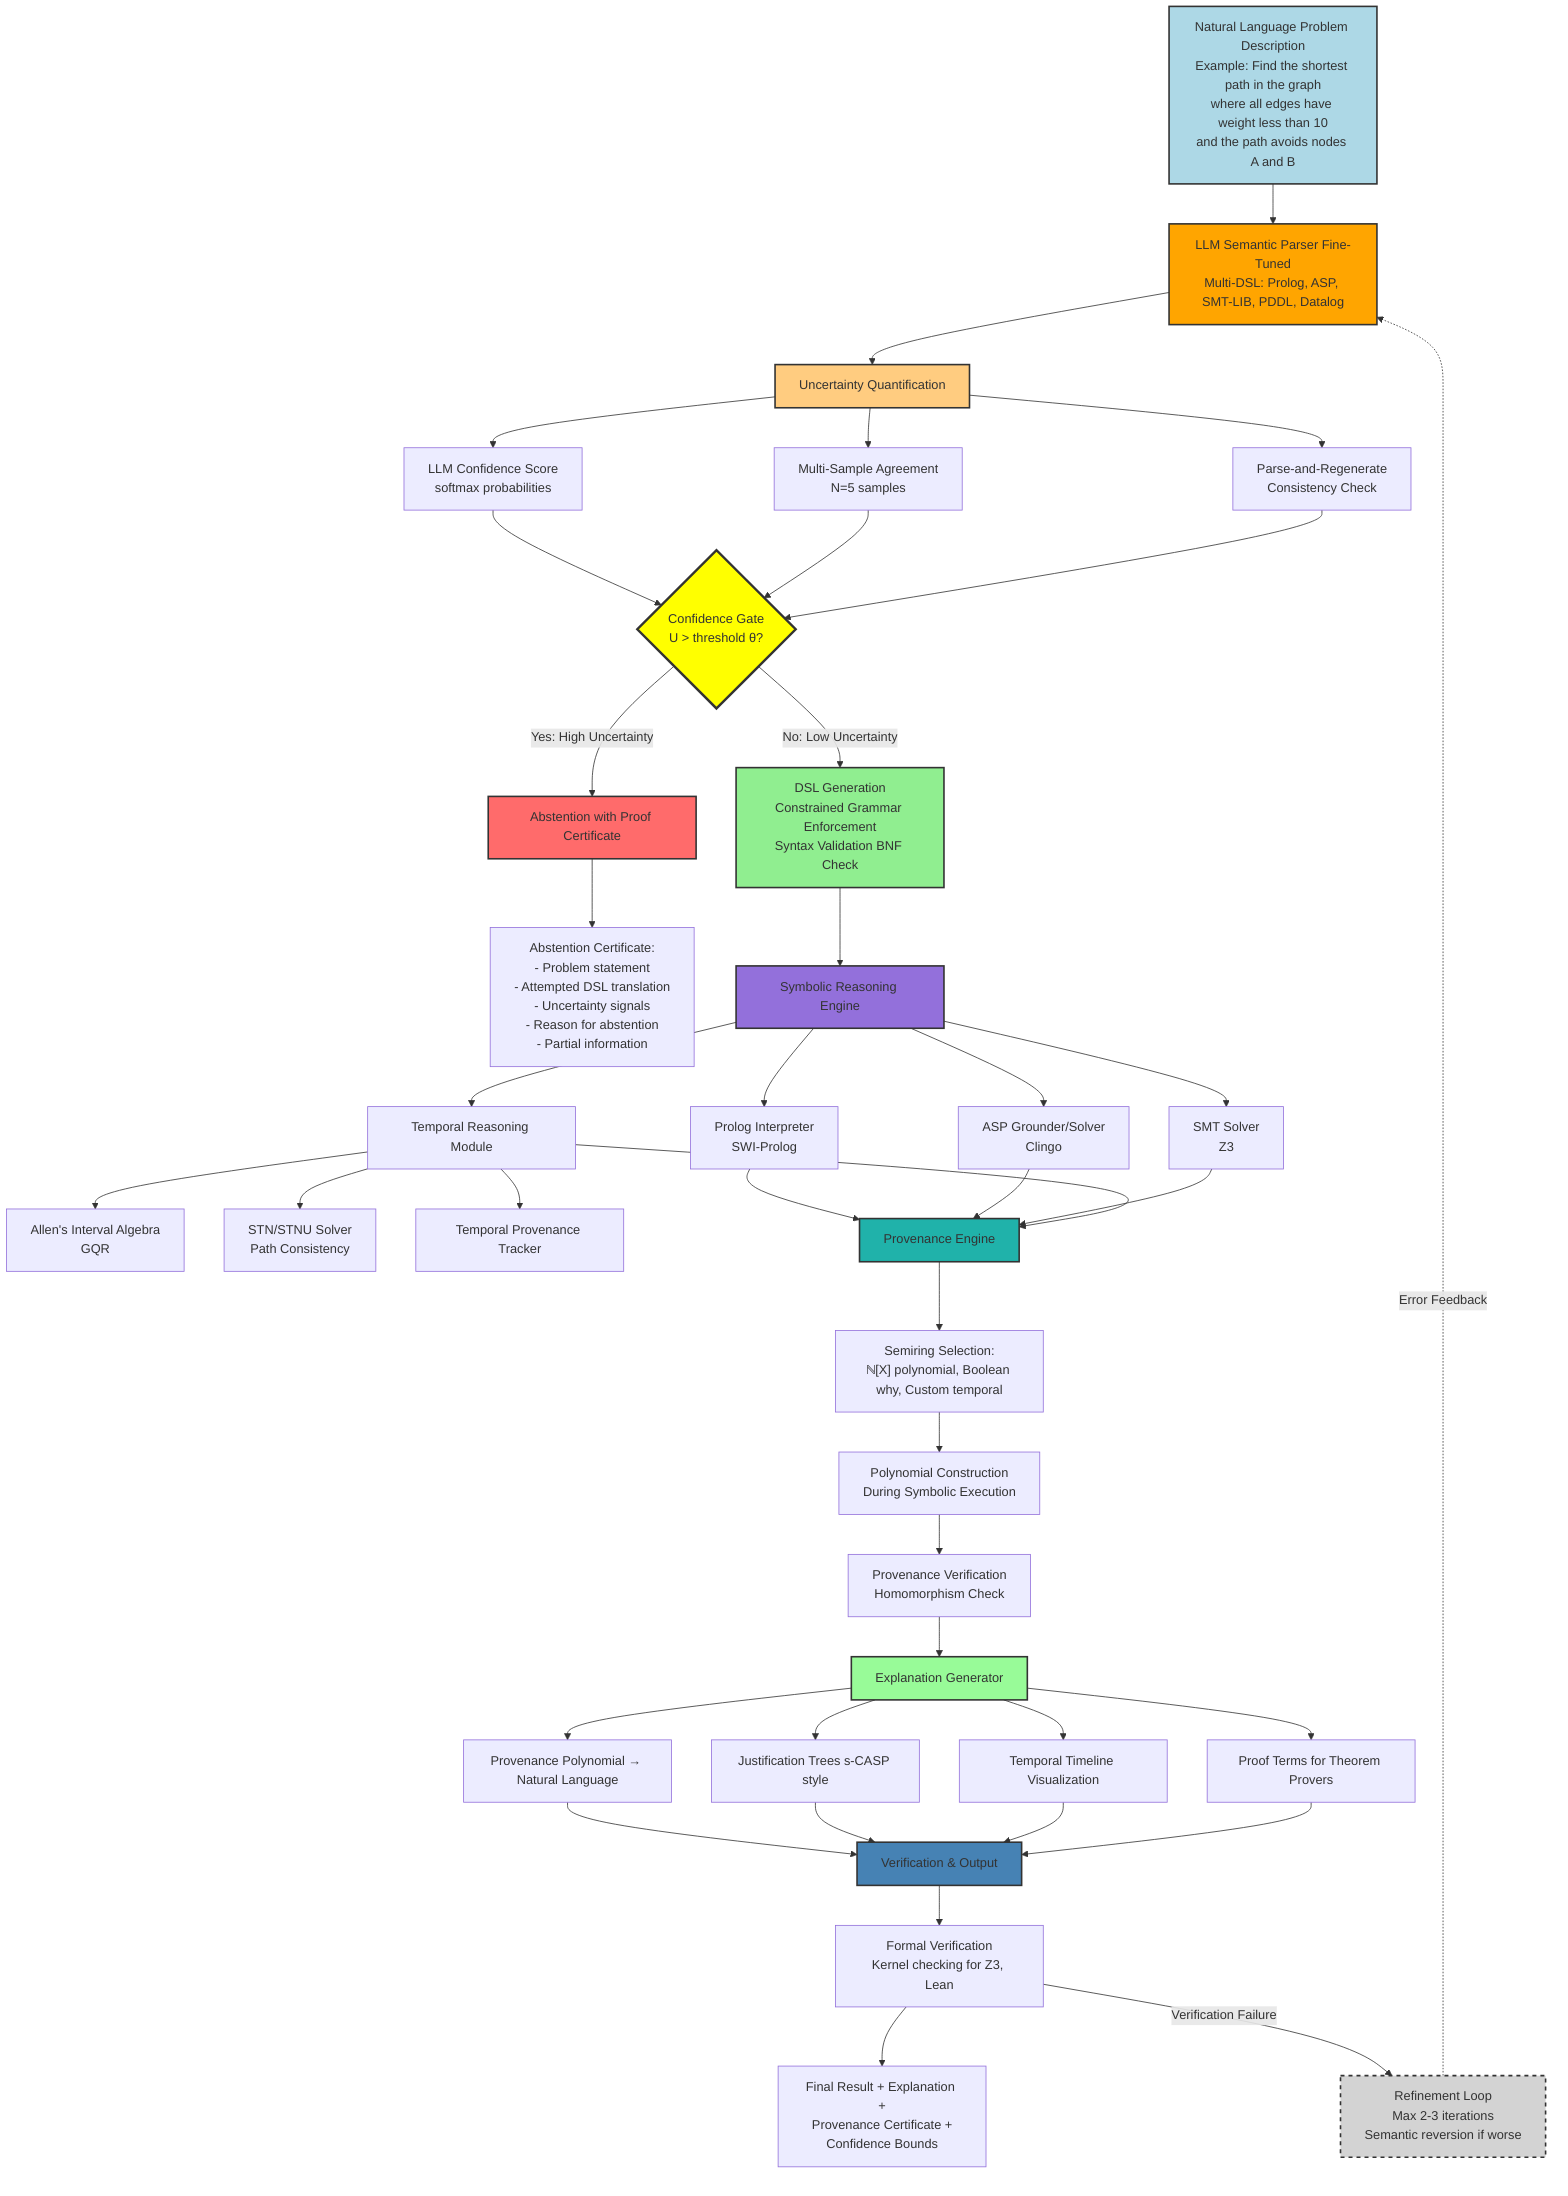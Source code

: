 flowchart TD
    A[Natural Language Problem Description<br/>Example: Find the shortest path in the graph<br/>where all edges have weight less than 10<br/>and the path avoids nodes A and B] --> B["LLM Semantic Parser Fine-Tuned<br/>Multi-DSL: Prolog, ASP, SMT-LIB, PDDL, Datalog"]

    B --> B1[Uncertainty Quantification]
    B1 --> B1a[LLM Confidence Score<br/>softmax probabilities]
    B1 --> B1b[Multi-Sample Agreement<br/>N=5 samples]
    B1 --> B1c[Parse-and-Regenerate<br/>Consistency Check]

    B1a --> C{Confidence Gate<br/>U > threshold θ?}
    B1b --> C
    B1c --> C

    C -->|Yes: High Uncertainty| E[Abstention with Proof Certificate]
    C -->|No: Low Uncertainty| D[DSL Generation<br/>Constrained Grammar Enforcement<br/>Syntax Validation BNF Check]

    E --> E1[Abstention Certificate:<br/>- Problem statement<br/>- Attempted DSL translation<br/>- Uncertainty signals<br/>- Reason for abstention<br/>- Partial information]

    D --> F[Symbolic Reasoning Engine]

    F --> F1[Prolog Interpreter<br/>SWI-Prolog]
    F --> F2[ASP Grounder/Solver<br/>Clingo]
    F --> F3[SMT Solver<br/>Z3]
    F --> F4[Temporal Reasoning Module]

    F4 --> F4a[Allen's Interval Algebra<br/>GQR]
    F4 --> F4b[STN/STNU Solver<br/>Path Consistency]
    F4 --> F4c[Temporal Provenance Tracker]

    F1 --> G[Provenance Engine]
    F2 --> G
    F3 --> G
    F4 --> G

    G --> G1["Semiring Selection:<br/>ℕ[X] polynomial, Boolean why, Custom temporal"]
    G1 --> G2[Polynomial Construction<br/>During Symbolic Execution]
    G2 --> G3[Provenance Verification<br/>Homomorphism Check]
    G3 --> H[Explanation Generator]

    H --> H1[Provenance Polynomial → Natural Language]
    H --> H2[Justification Trees s-CASP style]
    H --> H3[Temporal Timeline Visualization]
    H --> H4[Proof Terms for Theorem Provers]

    H1 --> I[Verification & Output]
    H2 --> I
    H3 --> I
    H4 --> I

    I --> I1[Formal Verification<br/>Kernel checking for Z3, Lean]
    I1 --> I2[Final Result + Explanation +<br/>Provenance Certificate +<br/>Confidence Bounds]

    I1 -->|Verification Failure| J[Refinement Loop<br/>Max 2-3 iterations<br/>Semantic reversion if worse]
    J -.->|Error Feedback| B

    style A fill:#ADD8E6,stroke:#333,stroke-width:2px
    style B fill:#FFA500,stroke:#333,stroke-width:2px
    style B1 fill:#FFCC80,stroke:#333,stroke-width:2px
    style C fill:#FFFF00,stroke:#333,stroke-width:3px
    style D fill:#90EE90,stroke:#333,stroke-width:2px
    style E fill:#FF6B6B,stroke:#333,stroke-width:2px
    style F fill:#9370DB,stroke:#333,stroke-width:2px
    style G fill:#20B2AA,stroke:#333,stroke-width:2px
    style H fill:#98FB98,stroke:#333,stroke-width:2px
    style I fill:#4682B4,stroke:#333,stroke-width:2px
    style J fill:#D3D3D3,stroke:#333,stroke-width:2px,stroke-dasharray: 5 5

    classDef input fill:#ADD8E6,stroke:#333,stroke-width:2px
    classDef llm fill:#FFA500,stroke:#333,stroke-width:2px
    classDef symbolic fill:#9370DB,stroke:#333,stroke-width:2px
    classDef provenance fill:#20B2AA,stroke:#333,stroke-width:2px
    classDef output fill:#4682B4,stroke:#333,stroke-width:2px
    classDef error fill:#FF6B6B,stroke:#333,stroke-width:2px